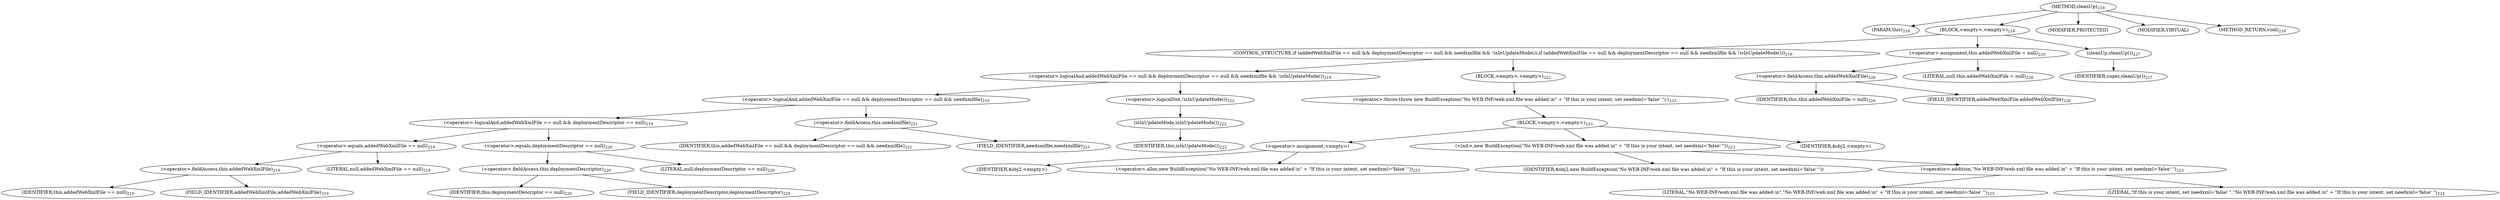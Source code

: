 digraph "cleanUp" {  
"276" [label = <(METHOD,cleanUp)<SUB>218</SUB>> ]
"14" [label = <(PARAM,this)<SUB>218</SUB>> ]
"277" [label = <(BLOCK,&lt;empty&gt;,&lt;empty&gt;)<SUB>218</SUB>> ]
"278" [label = <(CONTROL_STRUCTURE,if (addedWebXmlFile == null &amp;&amp; deploymentDescriptor == null &amp;&amp; needxmlfile &amp;&amp; !isInUpdateMode()),if (addedWebXmlFile == null &amp;&amp; deploymentDescriptor == null &amp;&amp; needxmlfile &amp;&amp; !isInUpdateMode()))<SUB>219</SUB>> ]
"279" [label = <(&lt;operator&gt;.logicalAnd,addedWebXmlFile == null &amp;&amp; deploymentDescriptor == null &amp;&amp; needxmlfile &amp;&amp; !isInUpdateMode())<SUB>219</SUB>> ]
"280" [label = <(&lt;operator&gt;.logicalAnd,addedWebXmlFile == null &amp;&amp; deploymentDescriptor == null &amp;&amp; needxmlfile)<SUB>219</SUB>> ]
"281" [label = <(&lt;operator&gt;.logicalAnd,addedWebXmlFile == null &amp;&amp; deploymentDescriptor == null)<SUB>219</SUB>> ]
"282" [label = <(&lt;operator&gt;.equals,addedWebXmlFile == null)<SUB>219</SUB>> ]
"283" [label = <(&lt;operator&gt;.fieldAccess,this.addedWebXmlFile)<SUB>219</SUB>> ]
"284" [label = <(IDENTIFIER,this,addedWebXmlFile == null)<SUB>219</SUB>> ]
"285" [label = <(FIELD_IDENTIFIER,addedWebXmlFile,addedWebXmlFile)<SUB>219</SUB>> ]
"286" [label = <(LITERAL,null,addedWebXmlFile == null)<SUB>219</SUB>> ]
"287" [label = <(&lt;operator&gt;.equals,deploymentDescriptor == null)<SUB>220</SUB>> ]
"288" [label = <(&lt;operator&gt;.fieldAccess,this.deploymentDescriptor)<SUB>220</SUB>> ]
"289" [label = <(IDENTIFIER,this,deploymentDescriptor == null)<SUB>220</SUB>> ]
"290" [label = <(FIELD_IDENTIFIER,deploymentDescriptor,deploymentDescriptor)<SUB>220</SUB>> ]
"291" [label = <(LITERAL,null,deploymentDescriptor == null)<SUB>220</SUB>> ]
"292" [label = <(&lt;operator&gt;.fieldAccess,this.needxmlfile)<SUB>221</SUB>> ]
"293" [label = <(IDENTIFIER,this,addedWebXmlFile == null &amp;&amp; deploymentDescriptor == null &amp;&amp; needxmlfile)<SUB>221</SUB>> ]
"294" [label = <(FIELD_IDENTIFIER,needxmlfile,needxmlfile)<SUB>221</SUB>> ]
"295" [label = <(&lt;operator&gt;.logicalNot,!isInUpdateMode())<SUB>222</SUB>> ]
"296" [label = <(isInUpdateMode,isInUpdateMode())<SUB>222</SUB>> ]
"13" [label = <(IDENTIFIER,this,isInUpdateMode())<SUB>222</SUB>> ]
"297" [label = <(BLOCK,&lt;empty&gt;,&lt;empty&gt;)<SUB>222</SUB>> ]
"298" [label = <(&lt;operator&gt;.throw,throw new BuildException(&quot;No WEB-INF/web.xml file was added.\n&quot; + &quot;If this is your intent, set needxml='false' &quot;);)<SUB>223</SUB>> ]
"299" [label = <(BLOCK,&lt;empty&gt;,&lt;empty&gt;)<SUB>223</SUB>> ]
"300" [label = <(&lt;operator&gt;.assignment,&lt;empty&gt;)> ]
"301" [label = <(IDENTIFIER,$obj2,&lt;empty&gt;)> ]
"302" [label = <(&lt;operator&gt;.alloc,new BuildException(&quot;No WEB-INF/web.xml file was added.\n&quot; + &quot;If this is your intent, set needxml='false' &quot;))<SUB>223</SUB>> ]
"303" [label = <(&lt;init&gt;,new BuildException(&quot;No WEB-INF/web.xml file was added.\n&quot; + &quot;If this is your intent, set needxml='false' &quot;))<SUB>223</SUB>> ]
"304" [label = <(IDENTIFIER,$obj2,new BuildException(&quot;No WEB-INF/web.xml file was added.\n&quot; + &quot;If this is your intent, set needxml='false' &quot;))> ]
"305" [label = <(&lt;operator&gt;.addition,&quot;No WEB-INF/web.xml file was added.\n&quot; + &quot;If this is your intent, set needxml='false' &quot;)<SUB>223</SUB>> ]
"306" [label = <(LITERAL,&quot;No WEB-INF/web.xml file was added.\n&quot;,&quot;No WEB-INF/web.xml file was added.\n&quot; + &quot;If this is your intent, set needxml='false' &quot;)<SUB>223</SUB>> ]
"307" [label = <(LITERAL,&quot;If this is your intent, set needxml='false' &quot;,&quot;No WEB-INF/web.xml file was added.\n&quot; + &quot;If this is your intent, set needxml='false' &quot;)<SUB>224</SUB>> ]
"308" [label = <(IDENTIFIER,$obj2,&lt;empty&gt;)> ]
"309" [label = <(&lt;operator&gt;.assignment,this.addedWebXmlFile = null)<SUB>226</SUB>> ]
"310" [label = <(&lt;operator&gt;.fieldAccess,this.addedWebXmlFile)<SUB>226</SUB>> ]
"311" [label = <(IDENTIFIER,this,this.addedWebXmlFile = null)<SUB>226</SUB>> ]
"312" [label = <(FIELD_IDENTIFIER,addedWebXmlFile,addedWebXmlFile)<SUB>226</SUB>> ]
"313" [label = <(LITERAL,null,this.addedWebXmlFile = null)<SUB>226</SUB>> ]
"314" [label = <(cleanUp,cleanUp())<SUB>227</SUB>> ]
"315" [label = <(IDENTIFIER,super,cleanUp())<SUB>227</SUB>> ]
"316" [label = <(MODIFIER,PROTECTED)> ]
"317" [label = <(MODIFIER,VIRTUAL)> ]
"318" [label = <(METHOD_RETURN,void)<SUB>218</SUB>> ]
  "276" -> "14" 
  "276" -> "277" 
  "276" -> "316" 
  "276" -> "317" 
  "276" -> "318" 
  "277" -> "278" 
  "277" -> "309" 
  "277" -> "314" 
  "278" -> "279" 
  "278" -> "297" 
  "279" -> "280" 
  "279" -> "295" 
  "280" -> "281" 
  "280" -> "292" 
  "281" -> "282" 
  "281" -> "287" 
  "282" -> "283" 
  "282" -> "286" 
  "283" -> "284" 
  "283" -> "285" 
  "287" -> "288" 
  "287" -> "291" 
  "288" -> "289" 
  "288" -> "290" 
  "292" -> "293" 
  "292" -> "294" 
  "295" -> "296" 
  "296" -> "13" 
  "297" -> "298" 
  "298" -> "299" 
  "299" -> "300" 
  "299" -> "303" 
  "299" -> "308" 
  "300" -> "301" 
  "300" -> "302" 
  "303" -> "304" 
  "303" -> "305" 
  "305" -> "306" 
  "305" -> "307" 
  "309" -> "310" 
  "309" -> "313" 
  "310" -> "311" 
  "310" -> "312" 
  "314" -> "315" 
}
